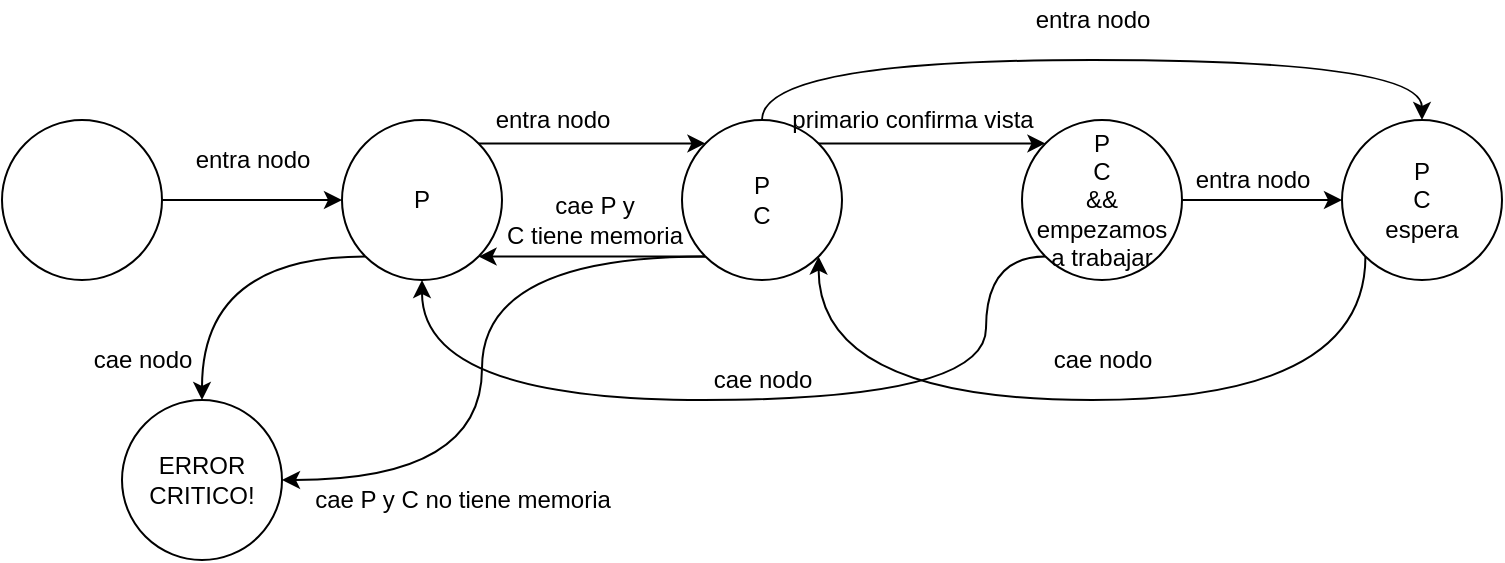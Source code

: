 <mxfile version="13.10.0"><diagram id="0dSIWQzXOt7f4vWQmuak" name="Page-1"><mxGraphModel dx="868" dy="456" grid="1" gridSize="10" guides="1" tooltips="1" connect="1" arrows="1" fold="1" page="1" pageScale="1" pageWidth="850" pageHeight="1100" math="0" shadow="0"><root><mxCell id="0"/><mxCell id="1" parent="0"/><mxCell id="MbtUHCVc3-TLmYLnbnau-7" style="edgeStyle=orthogonalEdgeStyle;rounded=0;orthogonalLoop=1;jettySize=auto;html=1;exitX=1;exitY=0.5;exitDx=0;exitDy=0;entryX=0;entryY=0.5;entryDx=0;entryDy=0;" edge="1" parent="1" source="MbtUHCVc3-TLmYLnbnau-1" target="MbtUHCVc3-TLmYLnbnau-2"><mxGeometry relative="1" as="geometry"/></mxCell><mxCell id="MbtUHCVc3-TLmYLnbnau-1" value="" style="ellipse;whiteSpace=wrap;html=1;aspect=fixed;" vertex="1" parent="1"><mxGeometry x="50" y="170" width="80" height="80" as="geometry"/></mxCell><mxCell id="MbtUHCVc3-TLmYLnbnau-8" style="edgeStyle=orthogonalEdgeStyle;rounded=0;orthogonalLoop=1;jettySize=auto;html=1;exitX=1;exitY=0;exitDx=0;exitDy=0;entryX=0;entryY=0;entryDx=0;entryDy=0;" edge="1" parent="1" source="MbtUHCVc3-TLmYLnbnau-2" target="MbtUHCVc3-TLmYLnbnau-3"><mxGeometry relative="1" as="geometry"/></mxCell><mxCell id="MbtUHCVc3-TLmYLnbnau-26" style="edgeStyle=orthogonalEdgeStyle;curved=1;rounded=0;orthogonalLoop=1;jettySize=auto;html=1;exitX=0;exitY=1;exitDx=0;exitDy=0;entryX=0.5;entryY=0;entryDx=0;entryDy=0;" edge="1" parent="1" source="MbtUHCVc3-TLmYLnbnau-2" target="MbtUHCVc3-TLmYLnbnau-6"><mxGeometry relative="1" as="geometry"/></mxCell><mxCell id="MbtUHCVc3-TLmYLnbnau-2" value="P" style="ellipse;whiteSpace=wrap;html=1;aspect=fixed;" vertex="1" parent="1"><mxGeometry x="220" y="170" width="80" height="80" as="geometry"/></mxCell><mxCell id="MbtUHCVc3-TLmYLnbnau-9" style="edgeStyle=orthogonalEdgeStyle;rounded=0;orthogonalLoop=1;jettySize=auto;html=1;exitX=0;exitY=1;exitDx=0;exitDy=0;entryX=1;entryY=1;entryDx=0;entryDy=0;" edge="1" parent="1" source="MbtUHCVc3-TLmYLnbnau-3" target="MbtUHCVc3-TLmYLnbnau-2"><mxGeometry relative="1" as="geometry"/></mxCell><mxCell id="MbtUHCVc3-TLmYLnbnau-10" style="edgeStyle=orthogonalEdgeStyle;rounded=0;orthogonalLoop=1;jettySize=auto;html=1;exitX=1;exitY=0;exitDx=0;exitDy=0;entryX=0;entryY=0;entryDx=0;entryDy=0;" edge="1" parent="1" source="MbtUHCVc3-TLmYLnbnau-3" target="MbtUHCVc3-TLmYLnbnau-4"><mxGeometry relative="1" as="geometry"/></mxCell><mxCell id="MbtUHCVc3-TLmYLnbnau-23" style="edgeStyle=orthogonalEdgeStyle;curved=1;rounded=0;orthogonalLoop=1;jettySize=auto;html=1;exitX=0.5;exitY=0;exitDx=0;exitDy=0;entryX=0.5;entryY=0;entryDx=0;entryDy=0;" edge="1" parent="1" source="MbtUHCVc3-TLmYLnbnau-3" target="MbtUHCVc3-TLmYLnbnau-5"><mxGeometry relative="1" as="geometry"><Array as="points"><mxPoint x="430" y="140"/><mxPoint x="760" y="140"/></Array></mxGeometry></mxCell><mxCell id="MbtUHCVc3-TLmYLnbnau-27" style="edgeStyle=orthogonalEdgeStyle;curved=1;rounded=0;orthogonalLoop=1;jettySize=auto;html=1;exitX=0;exitY=1;exitDx=0;exitDy=0;entryX=1;entryY=0.5;entryDx=0;entryDy=0;" edge="1" parent="1" source="MbtUHCVc3-TLmYLnbnau-3" target="MbtUHCVc3-TLmYLnbnau-6"><mxGeometry relative="1" as="geometry"/></mxCell><mxCell id="MbtUHCVc3-TLmYLnbnau-3" value="&lt;div&gt;P&lt;/div&gt;&lt;div&gt;C&lt;br&gt;&lt;/div&gt;" style="ellipse;whiteSpace=wrap;html=1;aspect=fixed;" vertex="1" parent="1"><mxGeometry x="390" y="170" width="80" height="80" as="geometry"/></mxCell><mxCell id="MbtUHCVc3-TLmYLnbnau-11" style="edgeStyle=orthogonalEdgeStyle;rounded=0;orthogonalLoop=1;jettySize=auto;html=1;exitX=1;exitY=0.5;exitDx=0;exitDy=0;entryX=0;entryY=0.5;entryDx=0;entryDy=0;" edge="1" parent="1" source="MbtUHCVc3-TLmYLnbnau-4" target="MbtUHCVc3-TLmYLnbnau-5"><mxGeometry relative="1" as="geometry"/></mxCell><mxCell id="MbtUHCVc3-TLmYLnbnau-13" style="edgeStyle=orthogonalEdgeStyle;curved=1;rounded=0;orthogonalLoop=1;jettySize=auto;html=1;exitX=0;exitY=1;exitDx=0;exitDy=0;entryX=0.5;entryY=1;entryDx=0;entryDy=0;" edge="1" parent="1" source="MbtUHCVc3-TLmYLnbnau-4" target="MbtUHCVc3-TLmYLnbnau-2"><mxGeometry relative="1" as="geometry"><Array as="points"><mxPoint x="542" y="310"/><mxPoint x="260" y="310"/></Array></mxGeometry></mxCell><mxCell id="MbtUHCVc3-TLmYLnbnau-4" value="&lt;div&gt;P&lt;/div&gt;&lt;div&gt;C&lt;/div&gt;&lt;div&gt;&amp;amp;&amp;amp;&lt;br&gt;&lt;/div&gt;&lt;div&gt;empezamos&lt;/div&gt;&lt;div&gt;a trabajar&lt;br&gt;&lt;/div&gt;" style="ellipse;whiteSpace=wrap;html=1;aspect=fixed;" vertex="1" parent="1"><mxGeometry x="560" y="170" width="80" height="80" as="geometry"/></mxCell><mxCell id="MbtUHCVc3-TLmYLnbnau-12" style="edgeStyle=orthogonalEdgeStyle;rounded=0;orthogonalLoop=1;jettySize=auto;html=1;exitX=0;exitY=1;exitDx=0;exitDy=0;entryX=1;entryY=1;entryDx=0;entryDy=0;curved=1;" edge="1" parent="1" source="MbtUHCVc3-TLmYLnbnau-5" target="MbtUHCVc3-TLmYLnbnau-3"><mxGeometry relative="1" as="geometry"><Array as="points"><mxPoint x="732" y="310"/><mxPoint x="458" y="310"/></Array></mxGeometry></mxCell><mxCell id="MbtUHCVc3-TLmYLnbnau-5" value="&lt;div&gt;P&lt;/div&gt;&lt;div&gt;C&lt;/div&gt;&lt;div&gt;espera&lt;br&gt;&lt;/div&gt;" style="ellipse;whiteSpace=wrap;html=1;aspect=fixed;" vertex="1" parent="1"><mxGeometry x="720" y="170" width="80" height="80" as="geometry"/></mxCell><mxCell id="MbtUHCVc3-TLmYLnbnau-6" value="&lt;div&gt;ERROR&lt;/div&gt;&lt;div&gt;CRITICO!&lt;br&gt;&lt;/div&gt;" style="ellipse;whiteSpace=wrap;html=1;aspect=fixed;" vertex="1" parent="1"><mxGeometry x="110" y="310" width="80" height="80" as="geometry"/></mxCell><mxCell id="MbtUHCVc3-TLmYLnbnau-14" value="&lt;div&gt;entra nodo&lt;/div&gt;" style="text;html=1;align=center;verticalAlign=middle;resizable=0;points=[];autosize=1;" vertex="1" parent="1"><mxGeometry x="140" y="180" width="70" height="20" as="geometry"/></mxCell><mxCell id="MbtUHCVc3-TLmYLnbnau-15" value="&lt;div&gt;entra nodo&lt;/div&gt;" style="text;html=1;align=center;verticalAlign=middle;resizable=0;points=[];autosize=1;" vertex="1" parent="1"><mxGeometry x="290" y="160" width="70" height="20" as="geometry"/></mxCell><mxCell id="MbtUHCVc3-TLmYLnbnau-16" value="&lt;div&gt;entra nodo&lt;/div&gt;" style="text;html=1;align=center;verticalAlign=middle;resizable=0;points=[];autosize=1;" vertex="1" parent="1"><mxGeometry x="640" y="190" width="70" height="20" as="geometry"/></mxCell><mxCell id="MbtUHCVc3-TLmYLnbnau-19" value="&lt;div&gt;cae P y &lt;br&gt;&lt;/div&gt;&lt;div&gt;C tiene memoria&lt;/div&gt;" style="text;html=1;align=center;verticalAlign=middle;resizable=0;points=[];autosize=1;" vertex="1" parent="1"><mxGeometry x="296" y="205" width="100" height="30" as="geometry"/></mxCell><mxCell id="MbtUHCVc3-TLmYLnbnau-20" value="primario confirma vista" style="text;html=1;align=center;verticalAlign=middle;resizable=0;points=[];autosize=1;" vertex="1" parent="1"><mxGeometry x="435" y="160" width="140" height="20" as="geometry"/></mxCell><mxCell id="MbtUHCVc3-TLmYLnbnau-21" value="cae nodo" style="text;html=1;align=center;verticalAlign=middle;resizable=0;points=[];autosize=1;" vertex="1" parent="1"><mxGeometry x="400" y="290" width="60" height="20" as="geometry"/></mxCell><mxCell id="MbtUHCVc3-TLmYLnbnau-22" value="cae nodo" style="text;html=1;align=center;verticalAlign=middle;resizable=0;points=[];autosize=1;" vertex="1" parent="1"><mxGeometry x="570" y="280" width="60" height="20" as="geometry"/></mxCell><mxCell id="MbtUHCVc3-TLmYLnbnau-24" value="&lt;div&gt;entra nodo&lt;/div&gt;" style="text;html=1;align=center;verticalAlign=middle;resizable=0;points=[];autosize=1;" vertex="1" parent="1"><mxGeometry x="560" y="110" width="70" height="20" as="geometry"/></mxCell><mxCell id="MbtUHCVc3-TLmYLnbnau-29" value="cae P y C no tiene memoria" style="text;html=1;align=center;verticalAlign=middle;resizable=0;points=[];autosize=1;" vertex="1" parent="1"><mxGeometry x="200" y="350" width="160" height="20" as="geometry"/></mxCell><mxCell id="MbtUHCVc3-TLmYLnbnau-30" value="cae nodo" style="text;html=1;align=center;verticalAlign=middle;resizable=0;points=[];autosize=1;" vertex="1" parent="1"><mxGeometry x="90" y="280" width="60" height="20" as="geometry"/></mxCell></root></mxGraphModel></diagram></mxfile>